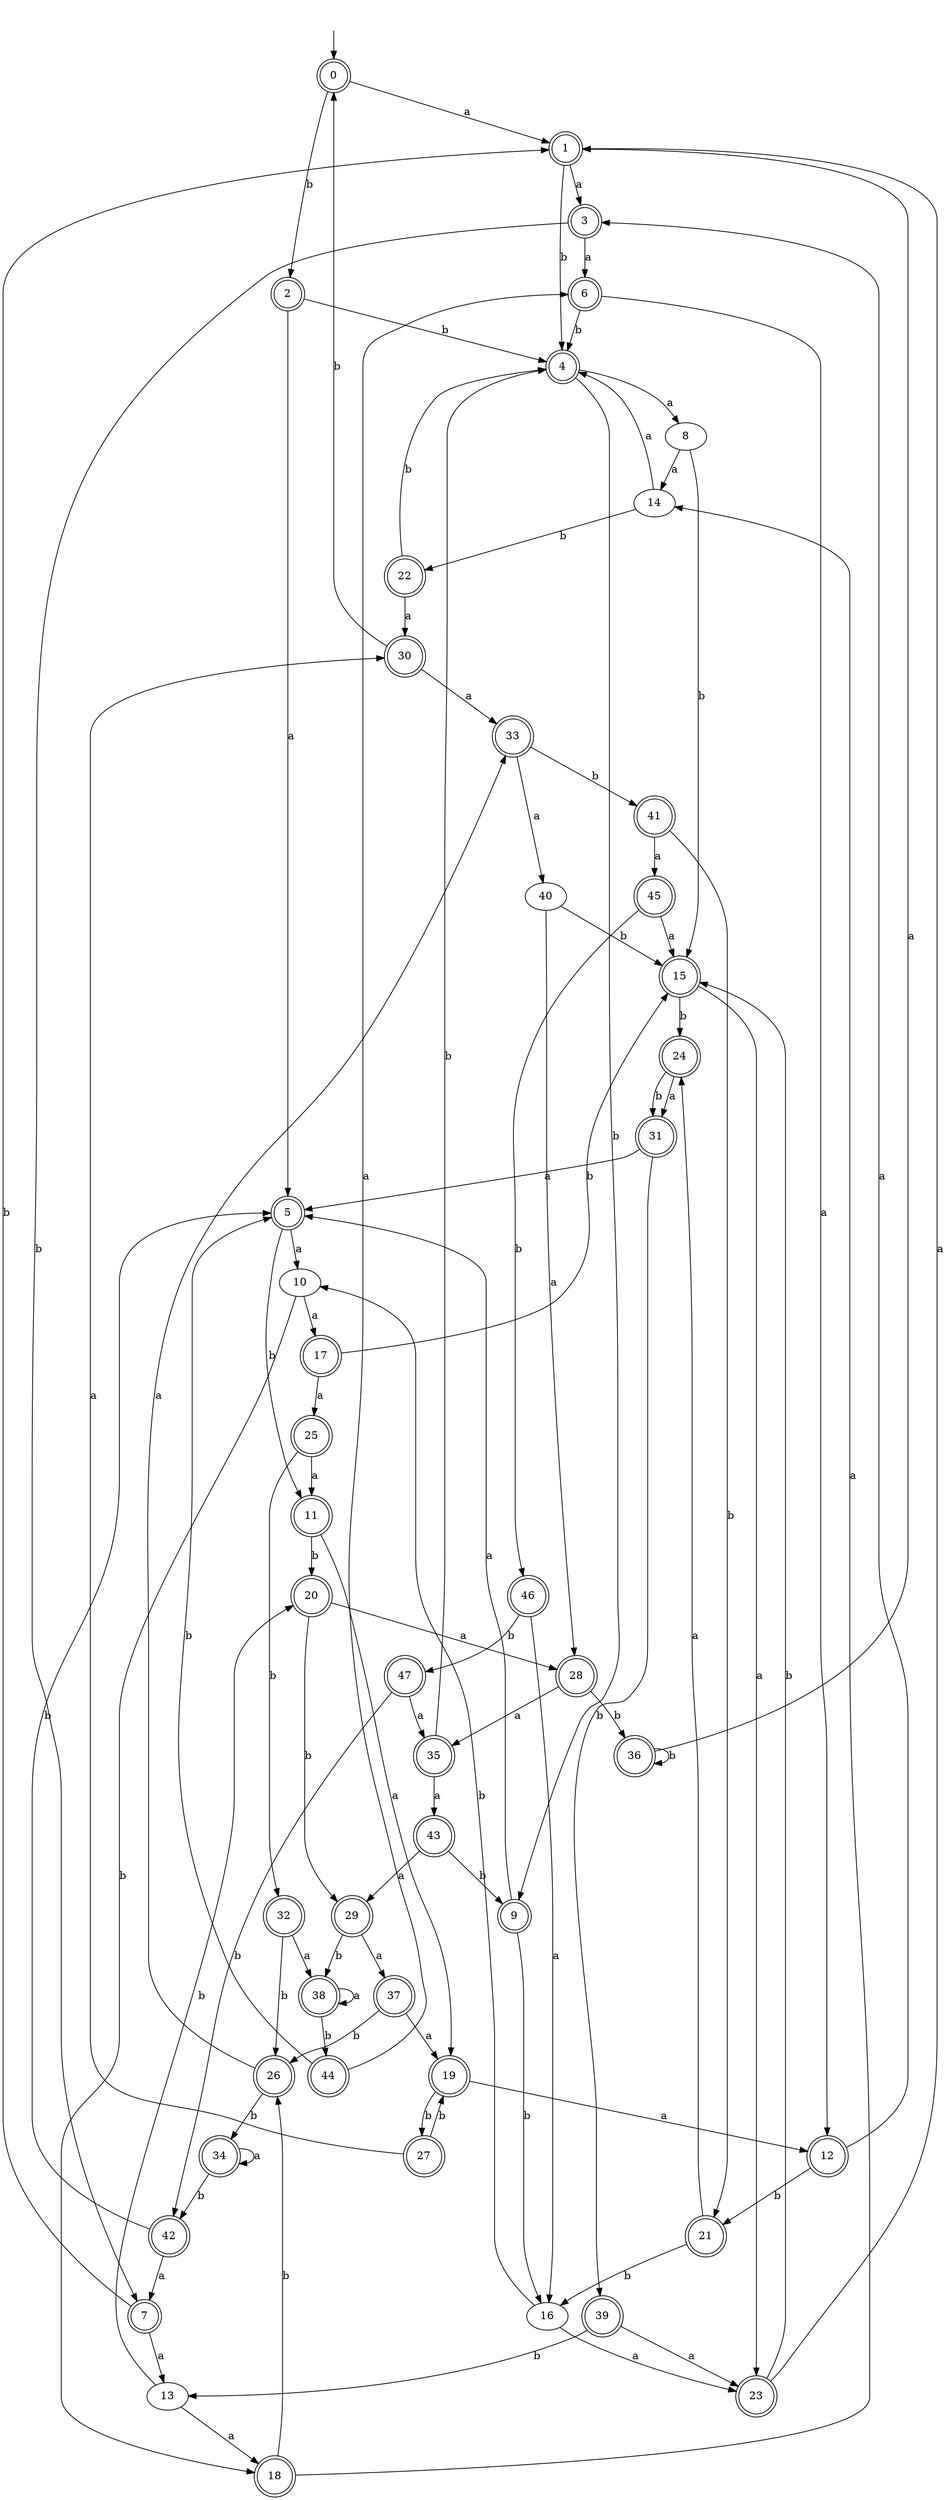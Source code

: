 digraph RandomDFA {
  __start0 [label="", shape=none];
  __start0 -> 0 [label=""];
  0 [shape=circle] [shape=doublecircle]
  0 -> 1 [label="a"]
  0 -> 2 [label="b"]
  1 [shape=doublecircle]
  1 -> 3 [label="a"]
  1 -> 4 [label="b"]
  2 [shape=doublecircle]
  2 -> 5 [label="a"]
  2 -> 4 [label="b"]
  3 [shape=doublecircle]
  3 -> 6 [label="a"]
  3 -> 7 [label="b"]
  4 [shape=doublecircle]
  4 -> 8 [label="a"]
  4 -> 9 [label="b"]
  5 [shape=doublecircle]
  5 -> 10 [label="a"]
  5 -> 11 [label="b"]
  6 [shape=doublecircle]
  6 -> 12 [label="a"]
  6 -> 4 [label="b"]
  7 [shape=doublecircle]
  7 -> 13 [label="a"]
  7 -> 1 [label="b"]
  8
  8 -> 14 [label="a"]
  8 -> 15 [label="b"]
  9 [shape=doublecircle]
  9 -> 5 [label="a"]
  9 -> 16 [label="b"]
  10
  10 -> 17 [label="a"]
  10 -> 18 [label="b"]
  11 [shape=doublecircle]
  11 -> 19 [label="a"]
  11 -> 20 [label="b"]
  12 [shape=doublecircle]
  12 -> 3 [label="a"]
  12 -> 21 [label="b"]
  13
  13 -> 18 [label="a"]
  13 -> 20 [label="b"]
  14
  14 -> 4 [label="a"]
  14 -> 22 [label="b"]
  15 [shape=doublecircle]
  15 -> 23 [label="a"]
  15 -> 24 [label="b"]
  16
  16 -> 23 [label="a"]
  16 -> 10 [label="b"]
  17 [shape=doublecircle]
  17 -> 25 [label="a"]
  17 -> 15 [label="b"]
  18 [shape=doublecircle]
  18 -> 14 [label="a"]
  18 -> 26 [label="b"]
  19 [shape=doublecircle]
  19 -> 12 [label="a"]
  19 -> 27 [label="b"]
  20 [shape=doublecircle]
  20 -> 28 [label="a"]
  20 -> 29 [label="b"]
  21 [shape=doublecircle]
  21 -> 24 [label="a"]
  21 -> 16 [label="b"]
  22 [shape=doublecircle]
  22 -> 30 [label="a"]
  22 -> 4 [label="b"]
  23 [shape=doublecircle]
  23 -> 1 [label="a"]
  23 -> 15 [label="b"]
  24 [shape=doublecircle]
  24 -> 31 [label="a"]
  24 -> 31 [label="b"]
  25 [shape=doublecircle]
  25 -> 11 [label="a"]
  25 -> 32 [label="b"]
  26 [shape=doublecircle]
  26 -> 33 [label="a"]
  26 -> 34 [label="b"]
  27 [shape=doublecircle]
  27 -> 30 [label="a"]
  27 -> 19 [label="b"]
  28 [shape=doublecircle]
  28 -> 35 [label="a"]
  28 -> 36 [label="b"]
  29 [shape=doublecircle]
  29 -> 37 [label="a"]
  29 -> 38 [label="b"]
  30 [shape=doublecircle]
  30 -> 33 [label="a"]
  30 -> 0 [label="b"]
  31 [shape=doublecircle]
  31 -> 5 [label="a"]
  31 -> 39 [label="b"]
  32 [shape=doublecircle]
  32 -> 38 [label="a"]
  32 -> 26 [label="b"]
  33 [shape=doublecircle]
  33 -> 40 [label="a"]
  33 -> 41 [label="b"]
  34 [shape=doublecircle]
  34 -> 34 [label="a"]
  34 -> 42 [label="b"]
  35 [shape=doublecircle]
  35 -> 43 [label="a"]
  35 -> 4 [label="b"]
  36 [shape=doublecircle]
  36 -> 1 [label="a"]
  36 -> 36 [label="b"]
  37 [shape=doublecircle]
  37 -> 19 [label="a"]
  37 -> 26 [label="b"]
  38 [shape=doublecircle]
  38 -> 38 [label="a"]
  38 -> 44 [label="b"]
  39 [shape=doublecircle]
  39 -> 23 [label="a"]
  39 -> 13 [label="b"]
  40
  40 -> 28 [label="a"]
  40 -> 15 [label="b"]
  41 [shape=doublecircle]
  41 -> 45 [label="a"]
  41 -> 21 [label="b"]
  42 [shape=doublecircle]
  42 -> 7 [label="a"]
  42 -> 5 [label="b"]
  43 [shape=doublecircle]
  43 -> 29 [label="a"]
  43 -> 9 [label="b"]
  44 [shape=doublecircle]
  44 -> 6 [label="a"]
  44 -> 5 [label="b"]
  45 [shape=doublecircle]
  45 -> 15 [label="a"]
  45 -> 46 [label="b"]
  46 [shape=doublecircle]
  46 -> 16 [label="a"]
  46 -> 47 [label="b"]
  47 [shape=doublecircle]
  47 -> 35 [label="a"]
  47 -> 42 [label="b"]
}
